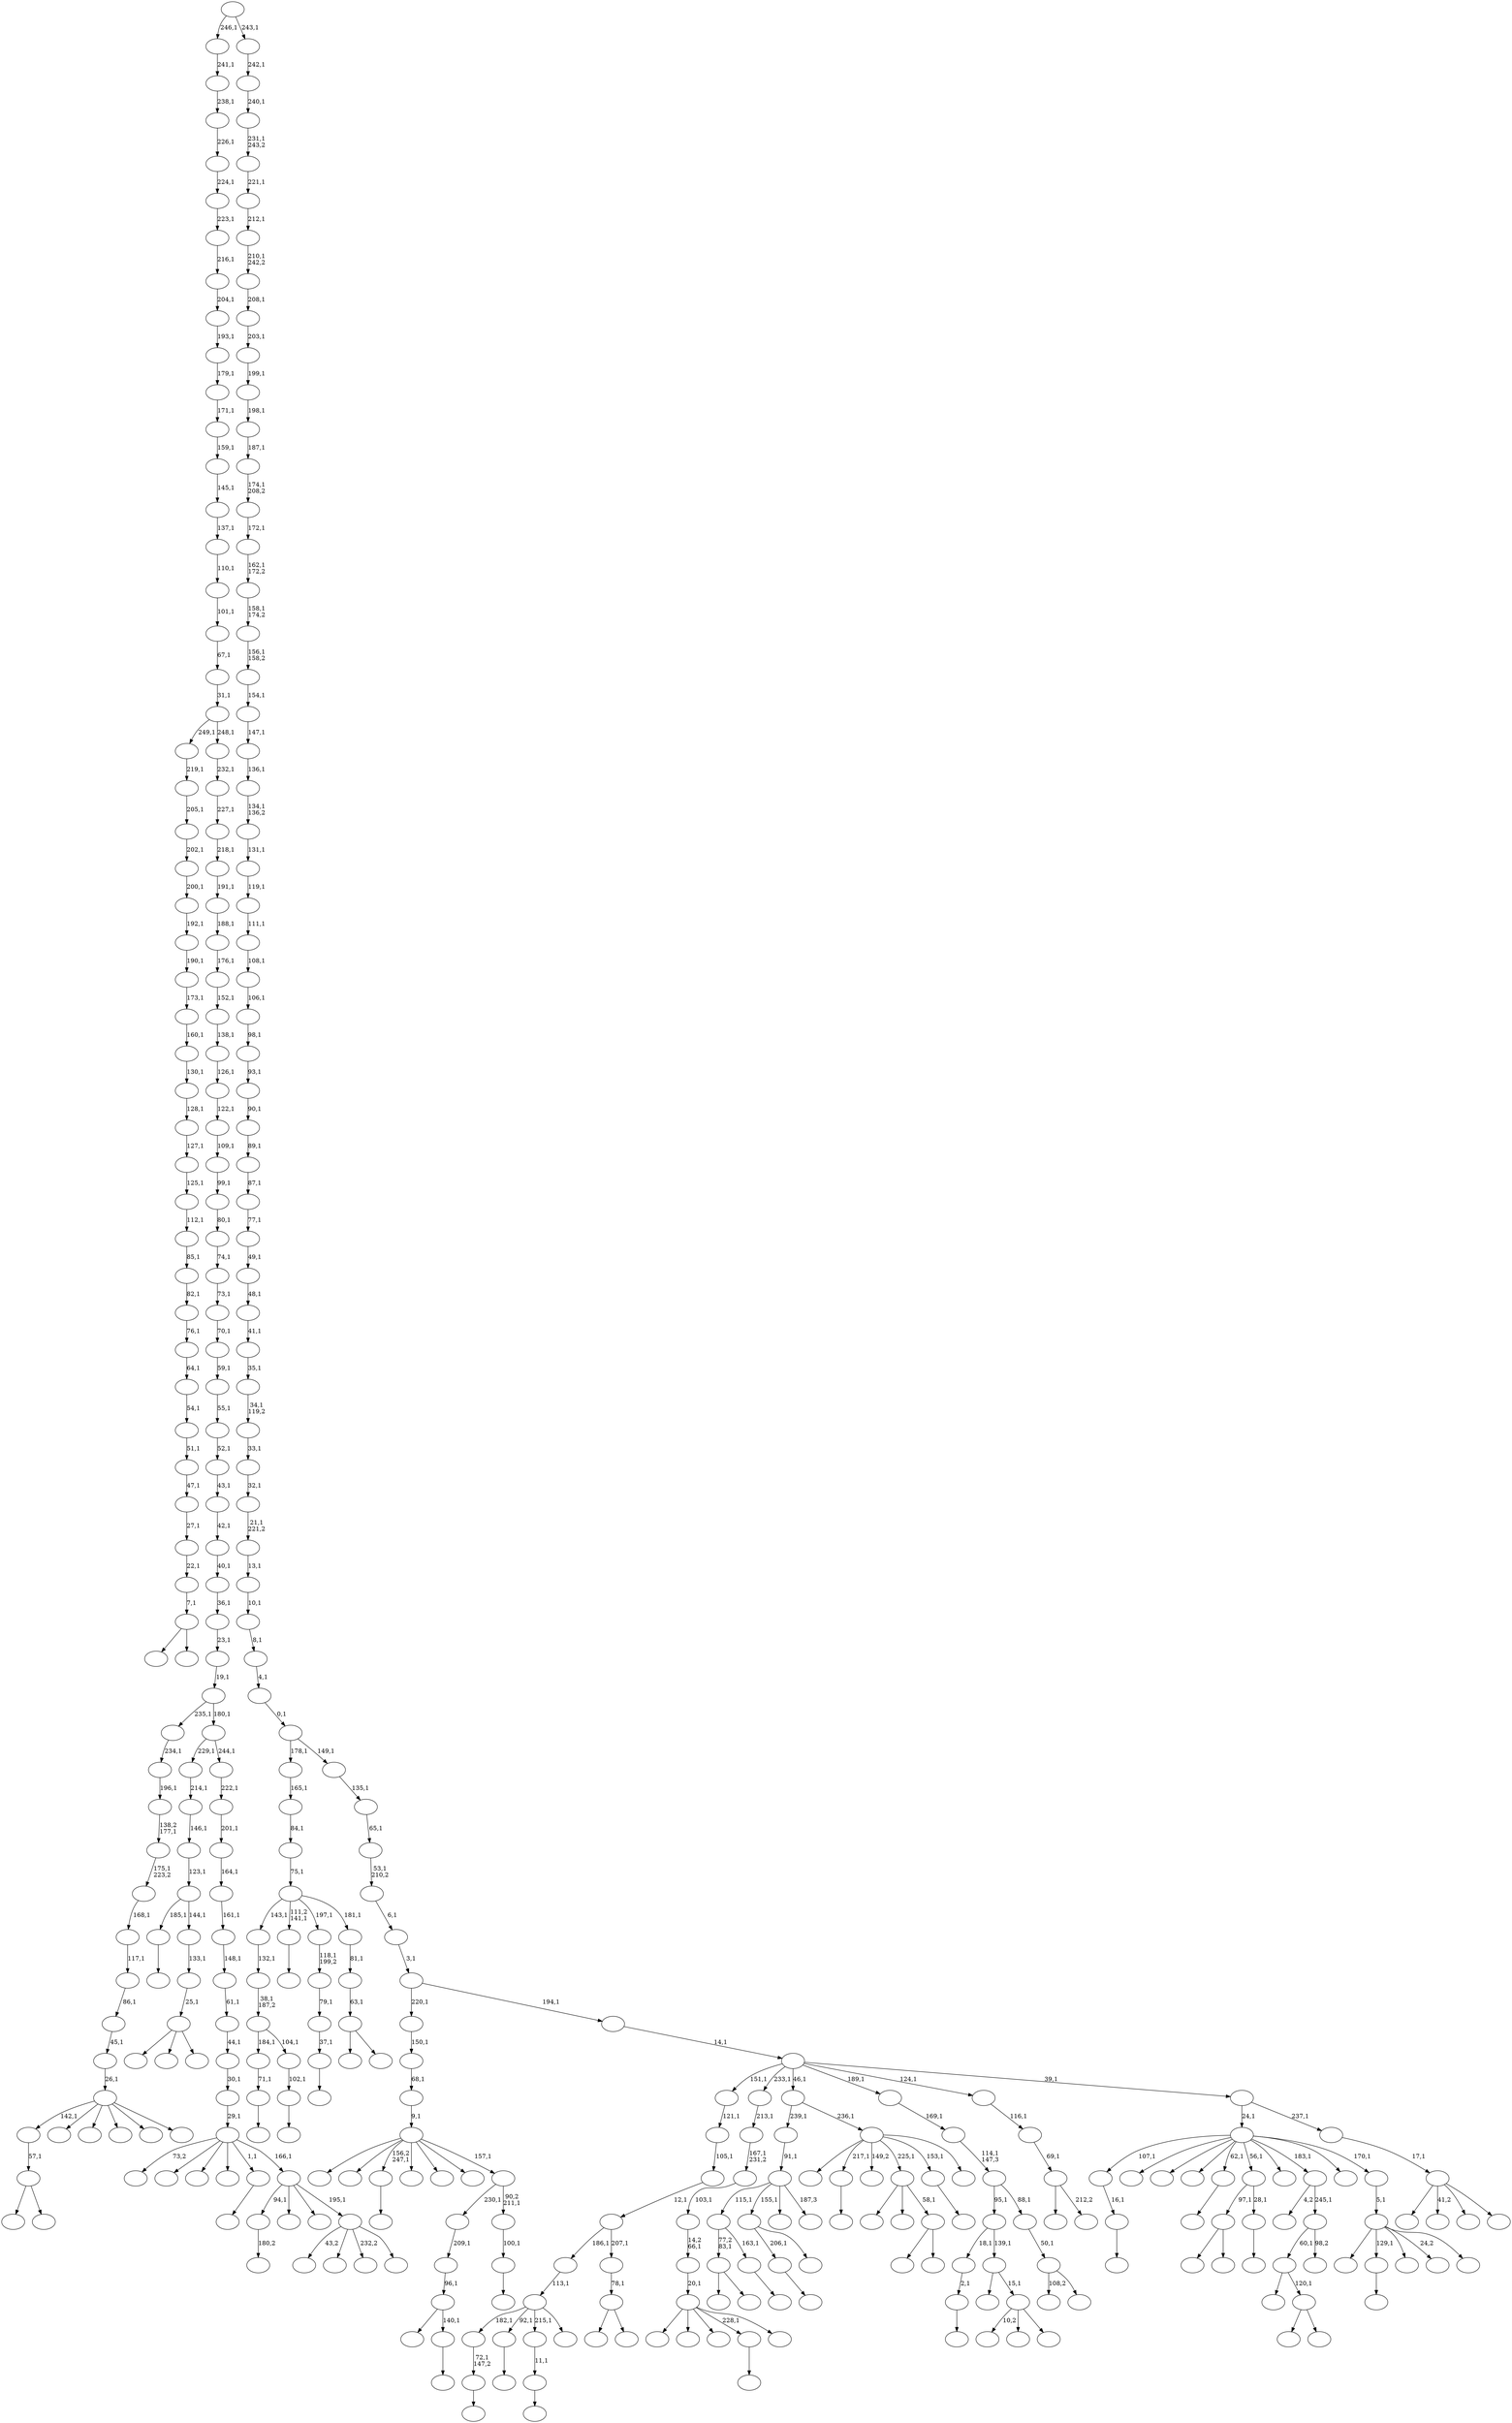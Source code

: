 digraph T {
	350 [label=""]
	349 [label=""]
	348 [label=""]
	347 [label=""]
	346 [label=""]
	345 [label=""]
	344 [label=""]
	343 [label=""]
	342 [label=""]
	341 [label=""]
	340 [label=""]
	339 [label=""]
	338 [label=""]
	337 [label=""]
	336 [label=""]
	335 [label=""]
	334 [label=""]
	333 [label=""]
	332 [label=""]
	331 [label=""]
	330 [label=""]
	329 [label=""]
	328 [label=""]
	327 [label=""]
	326 [label=""]
	325 [label=""]
	324 [label=""]
	323 [label=""]
	322 [label=""]
	321 [label=""]
	320 [label=""]
	319 [label=""]
	318 [label=""]
	317 [label=""]
	316 [label=""]
	315 [label=""]
	314 [label=""]
	313 [label=""]
	312 [label=""]
	311 [label=""]
	310 [label=""]
	309 [label=""]
	308 [label=""]
	307 [label=""]
	306 [label=""]
	305 [label=""]
	304 [label=""]
	303 [label=""]
	302 [label=""]
	301 [label=""]
	300 [label=""]
	299 [label=""]
	298 [label=""]
	297 [label=""]
	296 [label=""]
	295 [label=""]
	294 [label=""]
	293 [label=""]
	292 [label=""]
	291 [label=""]
	290 [label=""]
	289 [label=""]
	288 [label=""]
	287 [label=""]
	286 [label=""]
	285 [label=""]
	284 [label=""]
	283 [label=""]
	282 [label=""]
	281 [label=""]
	280 [label=""]
	279 [label=""]
	278 [label=""]
	277 [label=""]
	276 [label=""]
	275 [label=""]
	274 [label=""]
	273 [label=""]
	272 [label=""]
	271 [label=""]
	270 [label=""]
	269 [label=""]
	268 [label=""]
	267 [label=""]
	266 [label=""]
	265 [label=""]
	264 [label=""]
	263 [label=""]
	262 [label=""]
	261 [label=""]
	260 [label=""]
	259 [label=""]
	258 [label=""]
	257 [label=""]
	256 [label=""]
	255 [label=""]
	254 [label=""]
	253 [label=""]
	252 [label=""]
	251 [label=""]
	250 [label=""]
	249 [label=""]
	248 [label=""]
	247 [label=""]
	246 [label=""]
	245 [label=""]
	244 [label=""]
	243 [label=""]
	242 [label=""]
	241 [label=""]
	240 [label=""]
	239 [label=""]
	238 [label=""]
	237 [label=""]
	236 [label=""]
	235 [label=""]
	234 [label=""]
	233 [label=""]
	232 [label=""]
	231 [label=""]
	230 [label=""]
	229 [label=""]
	228 [label=""]
	227 [label=""]
	226 [label=""]
	225 [label=""]
	224 [label=""]
	223 [label=""]
	222 [label=""]
	221 [label=""]
	220 [label=""]
	219 [label=""]
	218 [label=""]
	217 [label=""]
	216 [label=""]
	215 [label=""]
	214 [label=""]
	213 [label=""]
	212 [label=""]
	211 [label=""]
	210 [label=""]
	209 [label=""]
	208 [label=""]
	207 [label=""]
	206 [label=""]
	205 [label=""]
	204 [label=""]
	203 [label=""]
	202 [label=""]
	201 [label=""]
	200 [label=""]
	199 [label=""]
	198 [label=""]
	197 [label=""]
	196 [label=""]
	195 [label=""]
	194 [label=""]
	193 [label=""]
	192 [label=""]
	191 [label=""]
	190 [label=""]
	189 [label=""]
	188 [label=""]
	187 [label=""]
	186 [label=""]
	185 [label=""]
	184 [label=""]
	183 [label=""]
	182 [label=""]
	181 [label=""]
	180 [label=""]
	179 [label=""]
	178 [label=""]
	177 [label=""]
	176 [label=""]
	175 [label=""]
	174 [label=""]
	173 [label=""]
	172 [label=""]
	171 [label=""]
	170 [label=""]
	169 [label=""]
	168 [label=""]
	167 [label=""]
	166 [label=""]
	165 [label=""]
	164 [label=""]
	163 [label=""]
	162 [label=""]
	161 [label=""]
	160 [label=""]
	159 [label=""]
	158 [label=""]
	157 [label=""]
	156 [label=""]
	155 [label=""]
	154 [label=""]
	153 [label=""]
	152 [label=""]
	151 [label=""]
	150 [label=""]
	149 [label=""]
	148 [label=""]
	147 [label=""]
	146 [label=""]
	145 [label=""]
	144 [label=""]
	143 [label=""]
	142 [label=""]
	141 [label=""]
	140 [label=""]
	139 [label=""]
	138 [label=""]
	137 [label=""]
	136 [label=""]
	135 [label=""]
	134 [label=""]
	133 [label=""]
	132 [label=""]
	131 [label=""]
	130 [label=""]
	129 [label=""]
	128 [label=""]
	127 [label=""]
	126 [label=""]
	125 [label=""]
	124 [label=""]
	123 [label=""]
	122 [label=""]
	121 [label=""]
	120 [label=""]
	119 [label=""]
	118 [label=""]
	117 [label=""]
	116 [label=""]
	115 [label=""]
	114 [label=""]
	113 [label=""]
	112 [label=""]
	111 [label=""]
	110 [label=""]
	109 [label=""]
	108 [label=""]
	107 [label=""]
	106 [label=""]
	105 [label=""]
	104 [label=""]
	103 [label=""]
	102 [label=""]
	101 [label=""]
	100 [label=""]
	99 [label=""]
	98 [label=""]
	97 [label=""]
	96 [label=""]
	95 [label=""]
	94 [label=""]
	93 [label=""]
	92 [label=""]
	91 [label=""]
	90 [label=""]
	89 [label=""]
	88 [label=""]
	87 [label=""]
	86 [label=""]
	85 [label=""]
	84 [label=""]
	83 [label=""]
	82 [label=""]
	81 [label=""]
	80 [label=""]
	79 [label=""]
	78 [label=""]
	77 [label=""]
	76 [label=""]
	75 [label=""]
	74 [label=""]
	73 [label=""]
	72 [label=""]
	71 [label=""]
	70 [label=""]
	69 [label=""]
	68 [label=""]
	67 [label=""]
	66 [label=""]
	65 [label=""]
	64 [label=""]
	63 [label=""]
	62 [label=""]
	61 [label=""]
	60 [label=""]
	59 [label=""]
	58 [label=""]
	57 [label=""]
	56 [label=""]
	55 [label=""]
	54 [label=""]
	53 [label=""]
	52 [label=""]
	51 [label=""]
	50 [label=""]
	49 [label=""]
	48 [label=""]
	47 [label=""]
	46 [label=""]
	45 [label=""]
	44 [label=""]
	43 [label=""]
	42 [label=""]
	41 [label=""]
	40 [label=""]
	39 [label=""]
	38 [label=""]
	37 [label=""]
	36 [label=""]
	35 [label=""]
	34 [label=""]
	33 [label=""]
	32 [label=""]
	31 [label=""]
	30 [label=""]
	29 [label=""]
	28 [label=""]
	27 [label=""]
	26 [label=""]
	25 [label=""]
	24 [label=""]
	23 [label=""]
	22 [label=""]
	21 [label=""]
	20 [label=""]
	19 [label=""]
	18 [label=""]
	17 [label=""]
	16 [label=""]
	15 [label=""]
	14 [label=""]
	13 [label=""]
	12 [label=""]
	11 [label=""]
	10 [label=""]
	9 [label=""]
	8 [label=""]
	7 [label=""]
	6 [label=""]
	5 [label=""]
	4 [label=""]
	3 [label=""]
	2 [label=""]
	1 [label=""]
	0 [label=""]
	347 -> 348 [label=""]
	346 -> 347 [label="72,1\n147,2"]
	344 -> 345 [label=""]
	342 -> 343 [label=""]
	338 -> 350 [label=""]
	338 -> 339 [label=""]
	337 -> 338 [label="57,1"]
	326 -> 327 [label=""]
	325 -> 326 [label="11,1"]
	323 -> 324 [label=""]
	321 -> 322 [label=""]
	320 -> 321 [label="71,1"]
	318 -> 319 [label=""]
	317 -> 318 [label="102,1"]
	316 -> 320 [label="184,1"]
	316 -> 317 [label="104,1"]
	315 -> 316 [label="38,1\n187,2"]
	314 -> 315 [label="132,1"]
	312 -> 313 [label=""]
	310 -> 311 [label="180,2"]
	307 -> 308 [label=""]
	306 -> 307 [label="2,1"]
	303 -> 304 [label=""]
	302 -> 303 [label="16,1"]
	297 -> 340 [label=""]
	297 -> 298 [label=""]
	296 -> 297 [label="7,1"]
	295 -> 296 [label="22,1"]
	294 -> 295 [label="27,1"]
	293 -> 294 [label="47,1"]
	292 -> 293 [label="51,1"]
	291 -> 292 [label="54,1"]
	290 -> 291 [label="64,1"]
	289 -> 290 [label="76,1"]
	288 -> 289 [label="82,1"]
	287 -> 288 [label="85,1"]
	286 -> 287 [label="112,1"]
	285 -> 286 [label="125,1"]
	284 -> 285 [label="127,1"]
	283 -> 284 [label="128,1"]
	282 -> 283 [label="130,1"]
	281 -> 282 [label="160,1"]
	280 -> 281 [label="173,1"]
	279 -> 280 [label="190,1"]
	278 -> 279 [label="192,1"]
	277 -> 278 [label="200,1"]
	276 -> 277 [label="202,1"]
	275 -> 276 [label="205,1"]
	274 -> 275 [label="219,1"]
	270 -> 271 [label=""]
	262 -> 263 [label=""]
	260 -> 305 [label=""]
	260 -> 261 [label=""]
	254 -> 255 [label=""]
	253 -> 260 [label="77,2\n83,1"]
	253 -> 254 [label="163,1"]
	251 -> 252 [label=""]
	250 -> 251 [label="37,1"]
	249 -> 250 [label="79,1"]
	248 -> 249 [label="118,1\n199,2"]
	245 -> 332 [label=""]
	245 -> 246 [label=""]
	243 -> 346 [label="182,1"]
	243 -> 344 [label="92,1"]
	243 -> 325 [label="215,1"]
	243 -> 244 [label=""]
	242 -> 243 [label="113,1"]
	239 -> 312 [label="206,1"]
	239 -> 240 [label=""]
	237 -> 238 [label=""]
	234 -> 299 [label=""]
	234 -> 235 [label=""]
	233 -> 234 [label="63,1"]
	232 -> 233 [label="81,1"]
	231 -> 314 [label="143,1"]
	231 -> 262 [label="111,2\n141,1"]
	231 -> 248 [label="197,1"]
	231 -> 232 [label="181,1"]
	230 -> 231 [label="75,1"]
	229 -> 230 [label="84,1"]
	228 -> 229 [label="165,1"]
	224 -> 225 [label=""]
	223 -> 331 [label=""]
	223 -> 224 [label="140,1"]
	222 -> 223 [label="96,1"]
	221 -> 222 [label="209,1"]
	219 -> 220 [label=""]
	216 -> 217 [label=""]
	214 -> 215 [label=""]
	213 -> 245 [label="97,1"]
	213 -> 214 [label="28,1"]
	203 -> 341 [label=""]
	203 -> 236 [label=""]
	203 -> 204 [label=""]
	202 -> 203 [label="25,1"]
	201 -> 202 [label="133,1"]
	200 -> 342 [label="185,1"]
	200 -> 201 [label="144,1"]
	199 -> 200 [label="123,1"]
	198 -> 199 [label="146,1"]
	197 -> 198 [label="214,1"]
	195 -> 333 [label=""]
	195 -> 196 [label=""]
	194 -> 257 [label=""]
	194 -> 195 [label="120,1"]
	192 -> 253 [label="115,1"]
	192 -> 239 [label="155,1"]
	192 -> 226 [label=""]
	192 -> 193 [label="187,3"]
	191 -> 192 [label="91,1"]
	187 -> 268 [label=""]
	187 -> 188 [label=""]
	186 -> 205 [label=""]
	186 -> 189 [label=""]
	186 -> 187 [label="58,1"]
	184 -> 194 [label="60,1"]
	184 -> 185 [label="98,2"]
	183 -> 212 [label="4,2"]
	183 -> 184 [label="245,1"]
	179 -> 334 [label=""]
	179 -> 180 [label=""]
	178 -> 179 [label="78,1"]
	177 -> 242 [label="186,1"]
	177 -> 178 [label="207,1"]
	176 -> 177 [label="12,1"]
	175 -> 176 [label="105,1"]
	174 -> 175 [label="121,1"]
	170 -> 349 [label=""]
	170 -> 273 [label=""]
	170 -> 258 [label=""]
	170 -> 216 [label="228,1"]
	170 -> 171 [label=""]
	169 -> 170 [label="20,1"]
	168 -> 169 [label="14,2\n66,1"]
	167 -> 168 [label="103,1"]
	166 -> 167 [label="167,1\n231,2"]
	165 -> 166 [label="213,1"]
	160 -> 161 [label=""]
	158 -> 159 [label=""]
	154 -> 337 [label="142,1"]
	154 -> 336 [label=""]
	154 -> 266 [label=""]
	154 -> 218 [label=""]
	154 -> 172 [label=""]
	154 -> 155 [label=""]
	153 -> 154 [label="26,1"]
	152 -> 153 [label="45,1"]
	151 -> 152 [label="86,1"]
	150 -> 151 [label="117,1"]
	149 -> 150 [label="168,1"]
	148 -> 149 [label="175,1\n223,2"]
	147 -> 148 [label="138,2\n177,1"]
	146 -> 147 [label="196,1"]
	145 -> 146 [label="234,1"]
	143 -> 301 [label="43,2"]
	143 -> 209 [label=""]
	143 -> 206 [label="232,2"]
	143 -> 144 [label=""]
	142 -> 310 [label="94,1"]
	142 -> 264 [label=""]
	142 -> 162 [label=""]
	142 -> 143 [label="195,1"]
	141 -> 309 [label="73,2"]
	141 -> 272 [label=""]
	141 -> 211 [label=""]
	141 -> 208 [label=""]
	141 -> 158 [label="1,1"]
	141 -> 142 [label="166,1"]
	140 -> 141 [label="29,1"]
	139 -> 140 [label="30,1"]
	138 -> 139 [label="44,1"]
	137 -> 138 [label="61,1"]
	136 -> 137 [label="148,1"]
	135 -> 136 [label="161,1"]
	134 -> 135 [label="164,1"]
	133 -> 134 [label="201,1"]
	132 -> 133 [label="222,1"]
	131 -> 197 [label="229,1"]
	131 -> 132 [label="244,1"]
	130 -> 145 [label="235,1"]
	130 -> 131 [label="180,1"]
	129 -> 130 [label="19,1"]
	128 -> 129 [label="23,1"]
	127 -> 128 [label="36,1"]
	126 -> 127 [label="40,1"]
	125 -> 126 [label="42,1"]
	124 -> 125 [label="43,1"]
	123 -> 124 [label="52,1"]
	122 -> 123 [label="55,1"]
	121 -> 122 [label="59,1"]
	120 -> 121 [label="70,1"]
	119 -> 120 [label="73,1"]
	118 -> 119 [label="74,1"]
	117 -> 118 [label="80,1"]
	116 -> 117 [label="99,1"]
	115 -> 116 [label="109,1"]
	114 -> 115 [label="122,1"]
	113 -> 114 [label="126,1"]
	112 -> 113 [label="138,1"]
	111 -> 112 [label="152,1"]
	110 -> 111 [label="176,1"]
	109 -> 110 [label="188,1"]
	108 -> 109 [label="191,1"]
	107 -> 108 [label="218,1"]
	106 -> 107 [label="227,1"]
	105 -> 106 [label="232,1"]
	104 -> 274 [label="249,1"]
	104 -> 105 [label="248,1"]
	103 -> 104 [label="31,1"]
	102 -> 103 [label="67,1"]
	101 -> 102 [label="101,1"]
	100 -> 101 [label="110,1"]
	99 -> 100 [label="137,1"]
	98 -> 99 [label="145,1"]
	97 -> 98 [label="159,1"]
	96 -> 97 [label="171,1"]
	95 -> 96 [label="179,1"]
	94 -> 95 [label="193,1"]
	93 -> 94 [label="204,1"]
	92 -> 93 [label="216,1"]
	91 -> 92 [label="223,1"]
	90 -> 91 [label="224,1"]
	89 -> 90 [label="226,1"]
	88 -> 89 [label="238,1"]
	87 -> 88 [label="241,1"]
	85 -> 300 [label="10,2"]
	85 -> 267 [label=""]
	85 -> 86 [label=""]
	84 -> 210 [label=""]
	84 -> 85 [label="15,1"]
	83 -> 306 [label="18,1"]
	83 -> 84 [label="139,1"]
	81 -> 328 [label=""]
	81 -> 270 [label="217,1"]
	81 -> 265 [label="149,2"]
	81 -> 186 [label="225,1"]
	81 -> 160 [label="153,1"]
	81 -> 82 [label=""]
	80 -> 191 [label="239,1"]
	80 -> 81 [label="236,1"]
	78 -> 79 [label=""]
	77 -> 78 [label="100,1"]
	76 -> 221 [label="230,1"]
	76 -> 77 [label="90,2\n211,1"]
	75 -> 329 [label=""]
	75 -> 241 [label=""]
	75 -> 237 [label="156,2\n247,1"]
	75 -> 207 [label=""]
	75 -> 182 [label=""]
	75 -> 157 [label=""]
	75 -> 76 [label="157,1"]
	74 -> 75 [label="9,1"]
	73 -> 74 [label="68,1"]
	72 -> 73 [label="150,1"]
	70 -> 335 [label=""]
	70 -> 323 [label="129,1"]
	70 -> 247 [label=""]
	70 -> 164 [label="24,2"]
	70 -> 71 [label=""]
	69 -> 70 [label="5,1"]
	68 -> 302 [label="107,1"]
	68 -> 269 [label=""]
	68 -> 259 [label=""]
	68 -> 227 [label=""]
	68 -> 219 [label="62,1"]
	68 -> 213 [label="56,1"]
	68 -> 190 [label=""]
	68 -> 183 [label="183,1"]
	68 -> 173 [label=""]
	68 -> 69 [label="170,1"]
	66 -> 330 [label="108,2"]
	66 -> 67 [label=""]
	65 -> 66 [label="50,1"]
	64 -> 83 [label="95,1"]
	64 -> 65 [label="88,1"]
	63 -> 64 [label="114,1\n147,3"]
	62 -> 63 [label="169,1"]
	60 -> 156 [label=""]
	60 -> 61 [label="212,2"]
	59 -> 60 [label="69,1"]
	58 -> 59 [label="116,1"]
	56 -> 256 [label=""]
	56 -> 181 [label="41,2"]
	56 -> 163 [label=""]
	56 -> 57 [label=""]
	55 -> 56 [label="17,1"]
	54 -> 68 [label="24,1"]
	54 -> 55 [label="237,1"]
	53 -> 174 [label="151,1"]
	53 -> 165 [label="233,1"]
	53 -> 80 [label="46,1"]
	53 -> 62 [label="189,1"]
	53 -> 58 [label="124,1"]
	53 -> 54 [label="39,1"]
	52 -> 53 [label="14,1"]
	51 -> 72 [label="220,1"]
	51 -> 52 [label="194,1"]
	50 -> 51 [label="3,1"]
	49 -> 50 [label="6,1"]
	48 -> 49 [label="53,1\n210,2"]
	47 -> 48 [label="65,1"]
	46 -> 47 [label="135,1"]
	45 -> 228 [label="178,1"]
	45 -> 46 [label="149,1"]
	44 -> 45 [label="0,1"]
	43 -> 44 [label="4,1"]
	42 -> 43 [label="8,1"]
	41 -> 42 [label="10,1"]
	40 -> 41 [label="13,1"]
	39 -> 40 [label="21,1\n221,2"]
	38 -> 39 [label="32,1"]
	37 -> 38 [label="33,1"]
	36 -> 37 [label="34,1\n119,2"]
	35 -> 36 [label="35,1"]
	34 -> 35 [label="41,1"]
	33 -> 34 [label="48,1"]
	32 -> 33 [label="49,1"]
	31 -> 32 [label="77,1"]
	30 -> 31 [label="87,1"]
	29 -> 30 [label="89,1"]
	28 -> 29 [label="90,1"]
	27 -> 28 [label="93,1"]
	26 -> 27 [label="98,1"]
	25 -> 26 [label="106,1"]
	24 -> 25 [label="108,1"]
	23 -> 24 [label="111,1"]
	22 -> 23 [label="119,1"]
	21 -> 22 [label="131,1"]
	20 -> 21 [label="134,1\n136,2"]
	19 -> 20 [label="136,1"]
	18 -> 19 [label="147,1"]
	17 -> 18 [label="154,1"]
	16 -> 17 [label="156,1\n158,2"]
	15 -> 16 [label="158,1\n174,2"]
	14 -> 15 [label="162,1\n172,2"]
	13 -> 14 [label="172,1"]
	12 -> 13 [label="174,1\n208,2"]
	11 -> 12 [label="187,1"]
	10 -> 11 [label="198,1"]
	9 -> 10 [label="199,1"]
	8 -> 9 [label="203,1"]
	7 -> 8 [label="208,1"]
	6 -> 7 [label="210,1\n242,2"]
	5 -> 6 [label="212,1"]
	4 -> 5 [label="221,1"]
	3 -> 4 [label="231,1\n243,2"]
	2 -> 3 [label="240,1"]
	1 -> 2 [label="242,1"]
	0 -> 87 [label="246,1"]
	0 -> 1 [label="243,1"]
}
